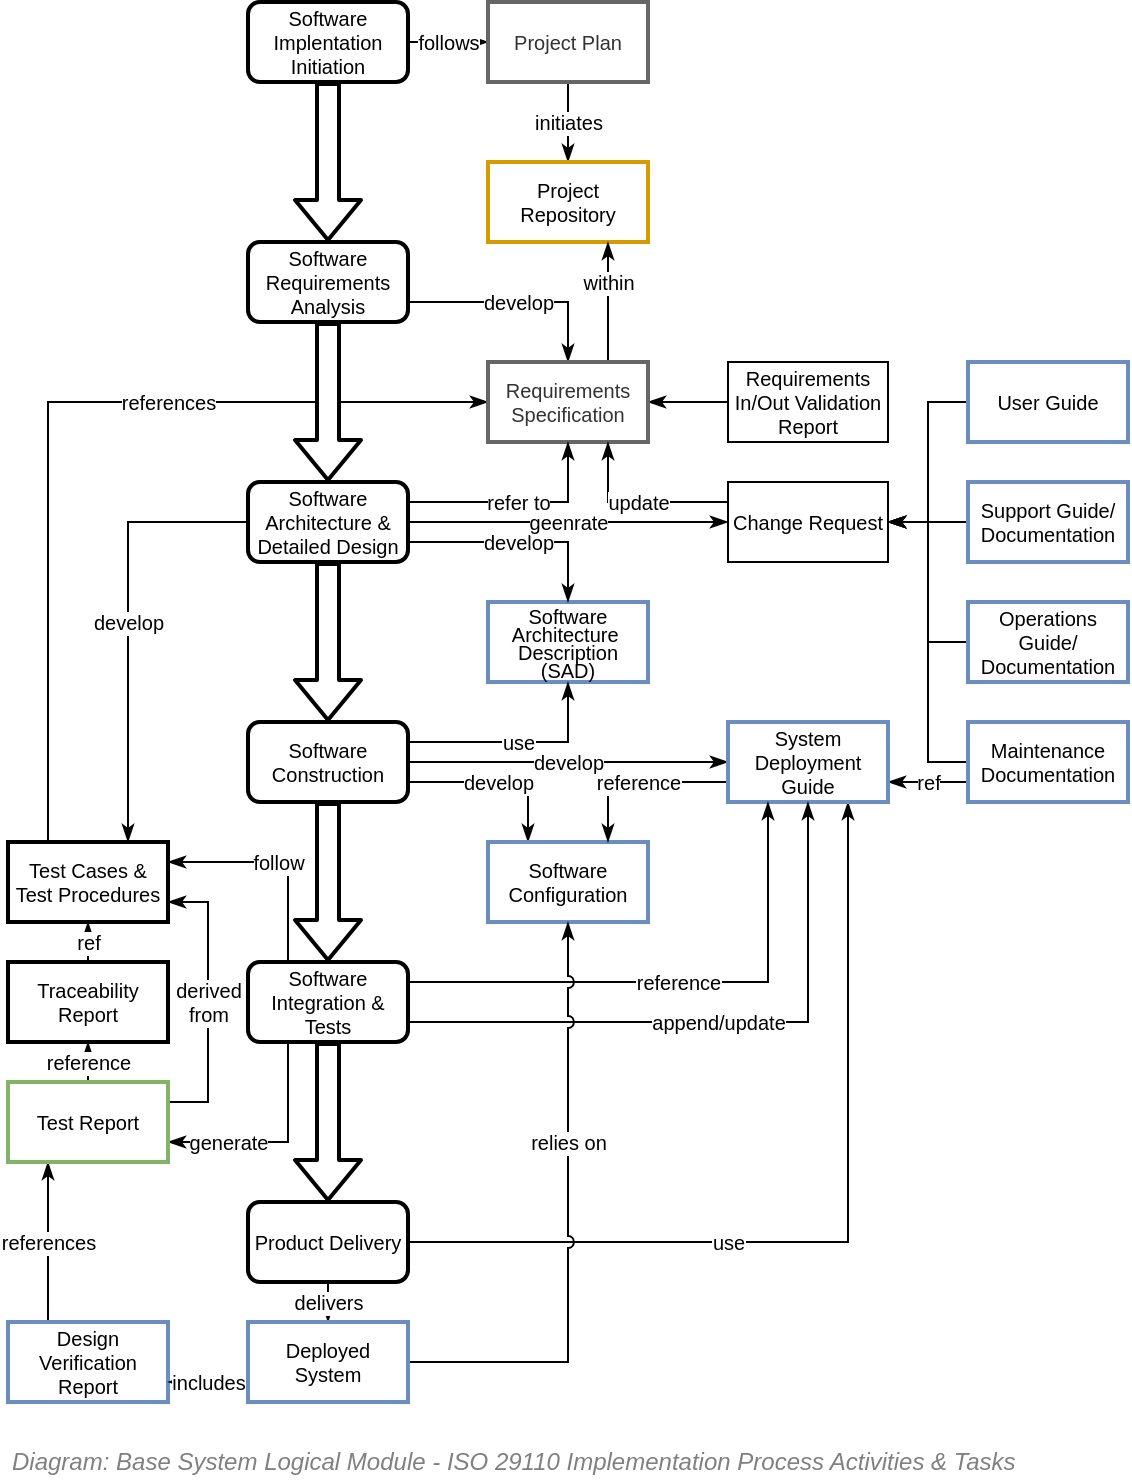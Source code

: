 <mxfile compressed="false" version="17.5.0" type="google">
  <diagram id="3rPyRiTxioCcU-Mf_-pj" name="Page-11">
    <mxGraphModel grid="1" page="1" gridSize="10" guides="1" tooltips="1" connect="1" arrows="1" fold="1" pageScale="1" pageWidth="1169" pageHeight="1654" math="0" shadow="0">
      <root>
        <mxCell id="EGHW0OWQz3DH860hegJ5-0" />
        <mxCell id="EGHW0OWQz3DH860hegJ5-1" parent="EGHW0OWQz3DH860hegJ5-0" />
        <mxCell id="hYrb0QFWA3ND62_-WqY5-12" value="references" style="edgeStyle=orthogonalEdgeStyle;rounded=0;orthogonalLoop=1;jettySize=auto;html=1;entryX=0;entryY=0.5;entryDx=0;entryDy=0;endArrow=classicThin;endFill=1;fontSize=10;exitX=0.25;exitY=0;exitDx=0;exitDy=0;" edge="1" parent="EGHW0OWQz3DH860hegJ5-1" source="hYrb0QFWA3ND62_-WqY5-27" target="hYrb0QFWA3ND62_-WqY5-25">
          <mxGeometry x="0.273" relative="1" as="geometry">
            <Array as="points">
              <mxPoint x="140" y="400" />
            </Array>
            <mxPoint as="offset" />
          </mxGeometry>
        </mxCell>
        <mxCell id="hYrb0QFWA3ND62_-WqY5-13" value="follows" style="edgeStyle=orthogonalEdgeStyle;rounded=0;jumpStyle=arc;orthogonalLoop=1;jettySize=auto;html=1;entryX=0;entryY=0.5;entryDx=0;entryDy=0;endArrow=classicThin;endFill=1;fillColor=#ffffff;fontSize=10;" edge="1" parent="EGHW0OWQz3DH860hegJ5-1" source="hYrb0QFWA3ND62_-WqY5-14" target="hYrb0QFWA3ND62_-WqY5-16">
          <mxGeometry relative="1" as="geometry" />
        </mxCell>
        <mxCell id="hYrb0QFWA3ND62_-WqY5-14" value="Software Implentation Initiation" style="rounded=1;whiteSpace=wrap;html=1;fontSize=10;strokeWidth=2;" vertex="1" parent="EGHW0OWQz3DH860hegJ5-1">
          <mxGeometry x="240" y="200" width="80" height="40" as="geometry" />
        </mxCell>
        <mxCell id="hYrb0QFWA3ND62_-WqY5-15" value="initiates" style="edgeStyle=orthogonalEdgeStyle;rounded=0;jumpStyle=arc;orthogonalLoop=1;jettySize=auto;html=1;entryX=0.5;entryY=0;entryDx=0;entryDy=0;endArrow=classicThin;endFill=1;fillColor=#ffffff;fontSize=10;exitX=0.5;exitY=1;exitDx=0;exitDy=0;" edge="1" parent="EGHW0OWQz3DH860hegJ5-1" source="hYrb0QFWA3ND62_-WqY5-16" target="hYrb0QFWA3ND62_-WqY5-17">
          <mxGeometry relative="1" as="geometry" />
        </mxCell>
        <mxCell id="hYrb0QFWA3ND62_-WqY5-16" value="Project Plan" style="rounded=0;whiteSpace=wrap;html=1;fontSize=10;strokeColor=#666666;fontColor=#333333;strokeWidth=2;fillColor=none;" vertex="1" parent="EGHW0OWQz3DH860hegJ5-1">
          <mxGeometry x="360" y="200" width="80" height="40" as="geometry" />
        </mxCell>
        <mxCell id="hYrb0QFWA3ND62_-WqY5-17" value="Project Repository" style="rounded=0;whiteSpace=wrap;html=1;fontSize=10;strokeColor=#d79b00;fillColor=none;strokeWidth=2;" vertex="1" parent="EGHW0OWQz3DH860hegJ5-1">
          <mxGeometry x="360" y="280" width="80" height="40" as="geometry" />
        </mxCell>
        <mxCell id="hYrb0QFWA3ND62_-WqY5-18" style="edgeStyle=orthogonalEdgeStyle;rounded=0;jumpStyle=arc;orthogonalLoop=1;jettySize=auto;html=1;entryX=1;entryY=0.5;entryDx=0;entryDy=0;endArrow=classicThin;endFill=1;strokeWidth=1;fillColor=#ffffff;fontSize=10;" edge="1" parent="EGHW0OWQz3DH860hegJ5-1" source="hYrb0QFWA3ND62_-WqY5-19" target="hYrb0QFWA3ND62_-WqY5-25">
          <mxGeometry relative="1" as="geometry" />
        </mxCell>
        <mxCell id="hYrb0QFWA3ND62_-WqY5-19" value="Requirements&lt;br&gt;In/Out Validation Report" style="rounded=0;whiteSpace=wrap;html=1;fontSize=10;" vertex="1" parent="EGHW0OWQz3DH860hegJ5-1">
          <mxGeometry x="480" y="380" width="80" height="40" as="geometry" />
        </mxCell>
        <mxCell id="hYrb0QFWA3ND62_-WqY5-20" value="develop" style="edgeStyle=orthogonalEdgeStyle;rounded=0;orthogonalLoop=1;jettySize=auto;html=1;entryX=0.5;entryY=0;entryDx=0;entryDy=0;endArrow=classicThin;endFill=1;fontSize=10;exitX=1;exitY=0.75;exitDx=0;exitDy=0;" edge="1" parent="EGHW0OWQz3DH860hegJ5-1" source="hYrb0QFWA3ND62_-WqY5-21" target="hYrb0QFWA3ND62_-WqY5-25">
          <mxGeometry relative="1" as="geometry" />
        </mxCell>
        <mxCell id="hYrb0QFWA3ND62_-WqY5-21" value="Software Requirements Analysis" style="rounded=1;whiteSpace=wrap;html=1;fontSize=10;strokeWidth=2;" vertex="1" parent="EGHW0OWQz3DH860hegJ5-1">
          <mxGeometry x="240" y="320" width="80" height="40" as="geometry" />
        </mxCell>
        <mxCell id="hYrb0QFWA3ND62_-WqY5-22" value="references" style="edgeStyle=orthogonalEdgeStyle;rounded=0;orthogonalLoop=1;jettySize=auto;html=1;entryX=0.25;entryY=1;entryDx=0;entryDy=0;endArrow=classicThin;endFill=1;fontSize=10;exitX=0.25;exitY=0;exitDx=0;exitDy=0;" edge="1" parent="EGHW0OWQz3DH860hegJ5-1" source="hYrb0QFWA3ND62_-WqY5-23" target="hYrb0QFWA3ND62_-WqY5-41">
          <mxGeometry relative="1" as="geometry">
            <Array as="points" />
          </mxGeometry>
        </mxCell>
        <mxCell id="hYrb0QFWA3ND62_-WqY5-23" value="Design Verification Report" style="rounded=0;whiteSpace=wrap;html=1;fontSize=10;strokeColor=#6c8ebf;fillColor=none;strokeWidth=2;" vertex="1" parent="EGHW0OWQz3DH860hegJ5-1">
          <mxGeometry x="120" y="860" width="80" height="40" as="geometry" />
        </mxCell>
        <mxCell id="hYrb0QFWA3ND62_-WqY5-24" value="within" style="edgeStyle=orthogonalEdgeStyle;rounded=0;jumpStyle=arc;orthogonalLoop=1;jettySize=auto;html=1;entryX=0.75;entryY=1;entryDx=0;entryDy=0;endArrow=classicThin;endFill=1;fillColor=#ffffff;fontSize=10;exitX=0.75;exitY=0;exitDx=0;exitDy=0;" edge="1" parent="EGHW0OWQz3DH860hegJ5-1" source="hYrb0QFWA3ND62_-WqY5-25" target="hYrb0QFWA3ND62_-WqY5-17">
          <mxGeometry x="0.333" relative="1" as="geometry">
            <mxPoint as="offset" />
          </mxGeometry>
        </mxCell>
        <mxCell id="hYrb0QFWA3ND62_-WqY5-25" value="Requirements&lt;br&gt;Specification" style="rounded=0;whiteSpace=wrap;html=1;fontSize=10;strokeColor=#666666;fontColor=#333333;fillColor=none;strokeWidth=2;" vertex="1" parent="EGHW0OWQz3DH860hegJ5-1">
          <mxGeometry x="360" y="380" width="80" height="40" as="geometry" />
        </mxCell>
        <mxCell id="hYrb0QFWA3ND62_-WqY5-26" value="Change Request" style="rounded=0;whiteSpace=wrap;html=1;fontSize=10;" vertex="1" parent="EGHW0OWQz3DH860hegJ5-1">
          <mxGeometry x="480" y="440" width="80" height="40" as="geometry" />
        </mxCell>
        <mxCell id="hYrb0QFWA3ND62_-WqY5-27" value="Test Cases &amp;amp; Test Procedures" style="rounded=0;whiteSpace=wrap;html=1;fontSize=10;fillColor=none;strokeWidth=2;" vertex="1" parent="EGHW0OWQz3DH860hegJ5-1">
          <mxGeometry x="120" y="620" width="80" height="40" as="geometry" />
        </mxCell>
        <mxCell id="hYrb0QFWA3ND62_-WqY5-28" value="&lt;p style=&quot;line-height: 90%&quot;&gt;Software Architecture&amp;nbsp;&lt;br&gt;Description (SAD)&lt;/p&gt;" style="rounded=0;whiteSpace=wrap;html=1;fontSize=10;strokeColor=#6c8ebf;fillColor=none;strokeWidth=2;" vertex="1" parent="EGHW0OWQz3DH860hegJ5-1">
          <mxGeometry x="360" y="500" width="80" height="40" as="geometry" />
        </mxCell>
        <mxCell id="hYrb0QFWA3ND62_-WqY5-29" value="develop" style="edgeStyle=orthogonalEdgeStyle;rounded=0;orthogonalLoop=1;jettySize=auto;html=1;entryX=0.5;entryY=0;entryDx=0;entryDy=0;endArrow=classicThin;endFill=1;fontSize=10;exitX=1;exitY=0.75;exitDx=0;exitDy=0;" edge="1" parent="EGHW0OWQz3DH860hegJ5-1" source="hYrb0QFWA3ND62_-WqY5-33" target="hYrb0QFWA3ND62_-WqY5-28">
          <mxGeometry relative="1" as="geometry" />
        </mxCell>
        <mxCell id="hYrb0QFWA3ND62_-WqY5-30" value="develop" style="edgeStyle=orthogonalEdgeStyle;rounded=0;orthogonalLoop=1;jettySize=auto;html=1;entryX=0.75;entryY=0;entryDx=0;entryDy=0;endArrow=classicThin;endFill=1;fontSize=10;" edge="1" parent="EGHW0OWQz3DH860hegJ5-1" source="hYrb0QFWA3ND62_-WqY5-33" target="hYrb0QFWA3ND62_-WqY5-27">
          <mxGeometry relative="1" as="geometry" />
        </mxCell>
        <mxCell id="hYrb0QFWA3ND62_-WqY5-31" value="refer to" style="edgeStyle=orthogonalEdgeStyle;rounded=0;orthogonalLoop=1;jettySize=auto;html=1;entryX=0.5;entryY=1;entryDx=0;entryDy=0;endArrow=classicThin;endFill=1;fontSize=10;exitX=1;exitY=0.25;exitDx=0;exitDy=0;" edge="1" parent="EGHW0OWQz3DH860hegJ5-1" source="hYrb0QFWA3ND62_-WqY5-33" target="hYrb0QFWA3ND62_-WqY5-25">
          <mxGeometry relative="1" as="geometry" />
        </mxCell>
        <mxCell id="hYrb0QFWA3ND62_-WqY5-32" value="geenrate" style="edgeStyle=orthogonalEdgeStyle;rounded=0;orthogonalLoop=1;jettySize=auto;html=1;entryX=0;entryY=0.5;entryDx=0;entryDy=0;endArrow=classicThin;endFill=1;fontSize=10;" edge="1" parent="EGHW0OWQz3DH860hegJ5-1" source="hYrb0QFWA3ND62_-WqY5-33" target="hYrb0QFWA3ND62_-WqY5-26">
          <mxGeometry relative="1" as="geometry" />
        </mxCell>
        <mxCell id="hYrb0QFWA3ND62_-WqY5-33" value="Software Architecture &amp;amp; Detailed Design" style="rounded=1;whiteSpace=wrap;html=1;fontSize=10;strokeWidth=2;" vertex="1" parent="EGHW0OWQz3DH860hegJ5-1">
          <mxGeometry x="240" y="440" width="80" height="40" as="geometry" />
        </mxCell>
        <mxCell id="hYrb0QFWA3ND62_-WqY5-34" value="use" style="edgeStyle=orthogonalEdgeStyle;rounded=0;orthogonalLoop=1;jettySize=auto;html=1;entryX=0.5;entryY=1;entryDx=0;entryDy=0;endArrow=classicThin;endFill=1;fontSize=10;exitX=1;exitY=0.25;exitDx=0;exitDy=0;" edge="1" parent="EGHW0OWQz3DH860hegJ5-1" source="hYrb0QFWA3ND62_-WqY5-38" target="hYrb0QFWA3ND62_-WqY5-28">
          <mxGeometry relative="1" as="geometry" />
        </mxCell>
        <mxCell id="hYrb0QFWA3ND62_-WqY5-35" value="develop" style="edgeStyle=orthogonalEdgeStyle;rounded=0;orthogonalLoop=1;jettySize=auto;html=1;entryX=0.25;entryY=0;entryDx=0;entryDy=0;endArrow=classicThin;endFill=1;fontSize=10;exitX=1;exitY=0.75;exitDx=0;exitDy=0;" edge="1" parent="EGHW0OWQz3DH860hegJ5-1" source="hYrb0QFWA3ND62_-WqY5-38" target="hYrb0QFWA3ND62_-WqY5-42">
          <mxGeometry relative="1" as="geometry" />
        </mxCell>
        <mxCell id="hYrb0QFWA3ND62_-WqY5-36" value="generate" style="edgeStyle=orthogonalEdgeStyle;rounded=0;orthogonalLoop=1;jettySize=auto;html=1;entryX=1;entryY=0.75;entryDx=0;entryDy=0;endArrow=classicThin;endFill=1;fontSize=10;exitX=0.25;exitY=1;exitDx=0;exitDy=0;" edge="1" parent="EGHW0OWQz3DH860hegJ5-1" source="hYrb0QFWA3ND62_-WqY5-61" target="hYrb0QFWA3ND62_-WqY5-41">
          <mxGeometry x="0.455" relative="1" as="geometry">
            <mxPoint as="offset" />
          </mxGeometry>
        </mxCell>
        <mxCell id="hYrb0QFWA3ND62_-WqY5-37" value="develop" style="edgeStyle=orthogonalEdgeStyle;rounded=0;orthogonalLoop=1;jettySize=auto;html=1;entryX=0;entryY=0.5;entryDx=0;entryDy=0;endArrow=classicThin;endFill=1;fontSize=10;" edge="1" parent="EGHW0OWQz3DH860hegJ5-1" source="hYrb0QFWA3ND62_-WqY5-38" target="hYrb0QFWA3ND62_-WqY5-54">
          <mxGeometry relative="1" as="geometry" />
        </mxCell>
        <mxCell id="hYrb0QFWA3ND62_-WqY5-38" value="Software Construction" style="rounded=1;whiteSpace=wrap;html=1;fontSize=10;strokeWidth=2;" vertex="1" parent="EGHW0OWQz3DH860hegJ5-1">
          <mxGeometry x="240" y="560" width="80" height="40" as="geometry" />
        </mxCell>
        <mxCell id="hYrb0QFWA3ND62_-WqY5-39" value="reference" style="edgeStyle=orthogonalEdgeStyle;rounded=0;orthogonalLoop=1;jettySize=auto;html=1;entryX=0.5;entryY=1;entryDx=0;entryDy=0;endArrow=classicThin;endFill=1;fillColor=#ffffff;fontSize=10;" edge="1" parent="EGHW0OWQz3DH860hegJ5-1" source="hYrb0QFWA3ND62_-WqY5-41" target="hYrb0QFWA3ND62_-WqY5-68">
          <mxGeometry relative="1" as="geometry" />
        </mxCell>
        <mxCell id="hYrb0QFWA3ND62_-WqY5-40" value="derived&lt;br&gt;from" style="edgeStyle=orthogonalEdgeStyle;rounded=0;orthogonalLoop=1;jettySize=auto;html=1;entryX=1;entryY=0.75;entryDx=0;entryDy=0;endArrow=classicThin;endFill=1;fillColor=#ffffff;fontSize=10;exitX=1;exitY=0.25;exitDx=0;exitDy=0;" edge="1" parent="EGHW0OWQz3DH860hegJ5-1" source="hYrb0QFWA3ND62_-WqY5-41" target="hYrb0QFWA3ND62_-WqY5-27">
          <mxGeometry relative="1" as="geometry" />
        </mxCell>
        <mxCell id="hYrb0QFWA3ND62_-WqY5-41" value="Test Report" style="rounded=0;whiteSpace=wrap;html=1;fontSize=10;strokeColor=#82b366;strokeWidth=2;fillColor=none;" vertex="1" parent="EGHW0OWQz3DH860hegJ5-1">
          <mxGeometry x="120" y="740" width="80" height="40" as="geometry" />
        </mxCell>
        <mxCell id="hYrb0QFWA3ND62_-WqY5-42" value="Software Configuration" style="rounded=0;whiteSpace=wrap;html=1;fontSize=10;strokeColor=#6c8ebf;fillColor=none;strokeWidth=2;" vertex="1" parent="EGHW0OWQz3DH860hegJ5-1">
          <mxGeometry x="360" y="620" width="80" height="40" as="geometry" />
        </mxCell>
        <mxCell id="hYrb0QFWA3ND62_-WqY5-43" value="delivers" style="rounded=0;orthogonalLoop=1;jettySize=auto;html=1;entryX=0.5;entryY=0;entryDx=0;entryDy=0;endArrow=classicThin;endFill=1;fontSize=10;exitX=0.5;exitY=1;exitDx=0;exitDy=0;" edge="1" parent="EGHW0OWQz3DH860hegJ5-1" source="hYrb0QFWA3ND62_-WqY5-45" target="hYrb0QFWA3ND62_-WqY5-71">
          <mxGeometry relative="1" as="geometry" />
        </mxCell>
        <mxCell id="hYrb0QFWA3ND62_-WqY5-44" value="use" style="edgeStyle=orthogonalEdgeStyle;rounded=0;orthogonalLoop=1;jettySize=auto;html=1;entryX=0.75;entryY=1;entryDx=0;entryDy=0;endArrow=classicThin;endFill=1;fontSize=10;" edge="1" parent="EGHW0OWQz3DH860hegJ5-1" source="hYrb0QFWA3ND62_-WqY5-45" target="hYrb0QFWA3ND62_-WqY5-54">
          <mxGeometry x="-0.273" relative="1" as="geometry">
            <mxPoint as="offset" />
          </mxGeometry>
        </mxCell>
        <mxCell id="hYrb0QFWA3ND62_-WqY5-45" value="Product Delivery" style="rounded=1;whiteSpace=wrap;html=1;fontSize=10;strokeWidth=2;" vertex="1" parent="EGHW0OWQz3DH860hegJ5-1">
          <mxGeometry x="240" y="800" width="80" height="40" as="geometry" />
        </mxCell>
        <mxCell id="hYrb0QFWA3ND62_-WqY5-46" style="edgeStyle=orthogonalEdgeStyle;rounded=0;orthogonalLoop=1;jettySize=auto;html=1;entryX=1;entryY=0.5;entryDx=0;entryDy=0;endArrow=classicThin;endFill=1;fontSize=10;" edge="1" parent="EGHW0OWQz3DH860hegJ5-1" source="hYrb0QFWA3ND62_-WqY5-48" target="hYrb0QFWA3ND62_-WqY5-26">
          <mxGeometry relative="1" as="geometry" />
        </mxCell>
        <mxCell id="hYrb0QFWA3ND62_-WqY5-47" value="ref" style="edgeStyle=orthogonalEdgeStyle;rounded=0;orthogonalLoop=1;jettySize=auto;html=1;entryX=1;entryY=0.75;entryDx=0;entryDy=0;endArrow=classicThin;endFill=1;fontSize=10;exitX=0;exitY=0.75;exitDx=0;exitDy=0;" edge="1" parent="EGHW0OWQz3DH860hegJ5-1" source="hYrb0QFWA3ND62_-WqY5-48" target="hYrb0QFWA3ND62_-WqY5-54">
          <mxGeometry relative="1" as="geometry" />
        </mxCell>
        <mxCell id="hYrb0QFWA3ND62_-WqY5-48" value="Maintenance Documentation" style="rounded=0;whiteSpace=wrap;html=1;fontSize=10;strokeColor=#6c8ebf;fillColor=none;strokeWidth=2;" vertex="1" parent="EGHW0OWQz3DH860hegJ5-1">
          <mxGeometry x="600" y="560" width="80" height="40" as="geometry" />
        </mxCell>
        <mxCell id="hYrb0QFWA3ND62_-WqY5-49" style="edgeStyle=orthogonalEdgeStyle;rounded=0;orthogonalLoop=1;jettySize=auto;html=1;entryX=1;entryY=0.5;entryDx=0;entryDy=0;endArrow=classicThin;endFill=1;fontSize=10;" edge="1" parent="EGHW0OWQz3DH860hegJ5-1" source="hYrb0QFWA3ND62_-WqY5-50" target="hYrb0QFWA3ND62_-WqY5-26">
          <mxGeometry relative="1" as="geometry" />
        </mxCell>
        <mxCell id="hYrb0QFWA3ND62_-WqY5-50" value="Support Guide/ Documentation" style="rounded=0;whiteSpace=wrap;html=1;fontSize=10;strokeColor=#6c8ebf;fillColor=none;strokeWidth=2;" vertex="1" parent="EGHW0OWQz3DH860hegJ5-1">
          <mxGeometry x="600" y="440" width="80" height="40" as="geometry" />
        </mxCell>
        <mxCell id="hYrb0QFWA3ND62_-WqY5-51" style="edgeStyle=orthogonalEdgeStyle;rounded=0;orthogonalLoop=1;jettySize=auto;html=1;entryX=1;entryY=0.5;entryDx=0;entryDy=0;endArrow=classicThin;endFill=1;fontSize=10;" edge="1" parent="EGHW0OWQz3DH860hegJ5-1" source="hYrb0QFWA3ND62_-WqY5-52" target="hYrb0QFWA3ND62_-WqY5-26">
          <mxGeometry relative="1" as="geometry" />
        </mxCell>
        <mxCell id="hYrb0QFWA3ND62_-WqY5-52" value="Operations Guide/ Documentation" style="rounded=0;whiteSpace=wrap;html=1;fontSize=10;strokeColor=#6c8ebf;fillColor=none;strokeWidth=2;" vertex="1" parent="EGHW0OWQz3DH860hegJ5-1">
          <mxGeometry x="600" y="500" width="80" height="40" as="geometry" />
        </mxCell>
        <mxCell id="hYrb0QFWA3ND62_-WqY5-53" value="reference" style="edgeStyle=orthogonalEdgeStyle;rounded=0;orthogonalLoop=1;jettySize=auto;html=1;entryX=0.75;entryY=0;entryDx=0;entryDy=0;endArrow=classicThin;endFill=1;fontSize=10;exitX=0;exitY=0.75;exitDx=0;exitDy=0;" edge="1" parent="EGHW0OWQz3DH860hegJ5-1" source="hYrb0QFWA3ND62_-WqY5-54" target="hYrb0QFWA3ND62_-WqY5-42">
          <mxGeometry relative="1" as="geometry" />
        </mxCell>
        <mxCell id="hYrb0QFWA3ND62_-WqY5-54" value="System Deployment Guide" style="rounded=0;whiteSpace=wrap;html=1;fontSize=10;strokeColor=#6c8ebf;fillColor=none;strokeWidth=2;" vertex="1" parent="EGHW0OWQz3DH860hegJ5-1">
          <mxGeometry x="480" y="560" width="80" height="40" as="geometry" />
        </mxCell>
        <mxCell id="hYrb0QFWA3ND62_-WqY5-55" value="" style="shape=flexArrow;endArrow=classic;html=1;fontSize=10;entryX=0.5;entryY=0;entryDx=0;entryDy=0;exitX=0.5;exitY=1;exitDx=0;exitDy=0;strokeWidth=2;" edge="1" parent="EGHW0OWQz3DH860hegJ5-1" source="hYrb0QFWA3ND62_-WqY5-38" target="hYrb0QFWA3ND62_-WqY5-61">
          <mxGeometry width="50" height="50" relative="1" as="geometry">
            <mxPoint x="-50" y="630" as="sourcePoint" />
            <mxPoint y="580" as="targetPoint" />
          </mxGeometry>
        </mxCell>
        <mxCell id="hYrb0QFWA3ND62_-WqY5-56" value="" style="shape=flexArrow;endArrow=classic;html=1;fontSize=10;entryX=0.5;entryY=0;entryDx=0;entryDy=0;exitX=0.5;exitY=1;exitDx=0;exitDy=0;strokeWidth=2;" edge="1" parent="EGHW0OWQz3DH860hegJ5-1" source="hYrb0QFWA3ND62_-WqY5-33" target="hYrb0QFWA3ND62_-WqY5-38">
          <mxGeometry width="50" height="50" relative="1" as="geometry">
            <mxPoint x="20" y="640" as="sourcePoint" />
            <mxPoint x="70" y="590" as="targetPoint" />
          </mxGeometry>
        </mxCell>
        <mxCell id="hYrb0QFWA3ND62_-WqY5-57" value="" style="shape=flexArrow;endArrow=classic;html=1;fontSize=10;entryX=0.5;entryY=0;entryDx=0;entryDy=0;exitX=0.5;exitY=1;exitDx=0;exitDy=0;strokeWidth=2;" edge="1" parent="EGHW0OWQz3DH860hegJ5-1" source="hYrb0QFWA3ND62_-WqY5-14" target="hYrb0QFWA3ND62_-WqY5-21">
          <mxGeometry width="50" height="50" relative="1" as="geometry">
            <mxPoint y="420" as="sourcePoint" />
            <mxPoint x="50" y="370" as="targetPoint" />
          </mxGeometry>
        </mxCell>
        <mxCell id="hYrb0QFWA3ND62_-WqY5-58" value="follow" style="edgeStyle=orthogonalEdgeStyle;rounded=0;orthogonalLoop=1;jettySize=auto;html=1;entryX=1;entryY=0.25;entryDx=0;entryDy=0;endArrow=classicThin;endFill=1;fontSize=10;exitX=0.25;exitY=0;exitDx=0;exitDy=0;" edge="1" parent="EGHW0OWQz3DH860hegJ5-1" source="hYrb0QFWA3ND62_-WqY5-61" target="hYrb0QFWA3ND62_-WqY5-27">
          <mxGeometry relative="1" as="geometry" />
        </mxCell>
        <mxCell id="hYrb0QFWA3ND62_-WqY5-59" value="reference" style="edgeStyle=orthogonalEdgeStyle;rounded=0;orthogonalLoop=1;jettySize=auto;html=1;entryX=0.25;entryY=1;entryDx=0;entryDy=0;endArrow=classicThin;endFill=1;fontSize=10;exitX=1;exitY=0.25;exitDx=0;exitDy=0;" edge="1" parent="EGHW0OWQz3DH860hegJ5-1" source="hYrb0QFWA3ND62_-WqY5-61" target="hYrb0QFWA3ND62_-WqY5-54">
          <mxGeometry relative="1" as="geometry" />
        </mxCell>
        <mxCell id="hYrb0QFWA3ND62_-WqY5-60" value="append/update" style="edgeStyle=orthogonalEdgeStyle;rounded=0;orthogonalLoop=1;jettySize=auto;html=1;entryX=0.5;entryY=1;entryDx=0;entryDy=0;endArrow=classicThin;endFill=1;fontSize=10;exitX=1;exitY=0.75;exitDx=0;exitDy=0;" edge="1" parent="EGHW0OWQz3DH860hegJ5-1" source="hYrb0QFWA3ND62_-WqY5-61" target="hYrb0QFWA3ND62_-WqY5-54">
          <mxGeometry relative="1" as="geometry" />
        </mxCell>
        <mxCell id="hYrb0QFWA3ND62_-WqY5-61" value="Software Integration &amp;amp; Tests" style="rounded=1;whiteSpace=wrap;html=1;fontSize=10;strokeWidth=2;" vertex="1" parent="EGHW0OWQz3DH860hegJ5-1">
          <mxGeometry x="240" y="680" width="80" height="40" as="geometry" />
        </mxCell>
        <mxCell id="hYrb0QFWA3ND62_-WqY5-62" value="" style="shape=flexArrow;endArrow=classic;html=1;fontSize=10;entryX=0.5;entryY=0;entryDx=0;entryDy=0;exitX=0.5;exitY=1;exitDx=0;exitDy=0;strokeWidth=2;" edge="1" parent="EGHW0OWQz3DH860hegJ5-1" source="hYrb0QFWA3ND62_-WqY5-61" target="hYrb0QFWA3ND62_-WqY5-45">
          <mxGeometry width="50" height="50" relative="1" as="geometry">
            <mxPoint x="290" y="610" as="sourcePoint" />
            <mxPoint x="290" y="690" as="targetPoint" />
          </mxGeometry>
        </mxCell>
        <mxCell id="hYrb0QFWA3ND62_-WqY5-63" value="update" style="edgeStyle=orthogonalEdgeStyle;rounded=0;orthogonalLoop=1;jettySize=auto;html=1;entryX=0.75;entryY=1;entryDx=0;entryDy=0;endArrow=classicThin;endFill=1;fontSize=10;exitX=0;exitY=0.25;exitDx=0;exitDy=0;" edge="1" parent="EGHW0OWQz3DH860hegJ5-1" source="hYrb0QFWA3ND62_-WqY5-26" target="hYrb0QFWA3ND62_-WqY5-25">
          <mxGeometry relative="1" as="geometry">
            <mxPoint x="530" y="450" as="sourcePoint" />
            <mxPoint x="450" y="310" as="targetPoint" />
          </mxGeometry>
        </mxCell>
        <mxCell id="hYrb0QFWA3ND62_-WqY5-64" style="edgeStyle=orthogonalEdgeStyle;rounded=0;orthogonalLoop=1;jettySize=auto;html=1;entryX=1;entryY=0.5;entryDx=0;entryDy=0;endArrow=classicThin;endFill=1;fontSize=10;" edge="1" parent="EGHW0OWQz3DH860hegJ5-1" source="hYrb0QFWA3ND62_-WqY5-65" target="hYrb0QFWA3ND62_-WqY5-26">
          <mxGeometry relative="1" as="geometry" />
        </mxCell>
        <mxCell id="hYrb0QFWA3ND62_-WqY5-65" value="User Guide" style="rounded=0;whiteSpace=wrap;html=1;fontSize=10;strokeColor=#6c8ebf;fillColor=none;strokeWidth=2;" vertex="1" parent="EGHW0OWQz3DH860hegJ5-1">
          <mxGeometry x="600" y="380" width="80" height="40" as="geometry" />
        </mxCell>
        <mxCell id="hYrb0QFWA3ND62_-WqY5-66" value="" style="shape=flexArrow;endArrow=classic;html=1;fontSize=10;entryX=0.5;entryY=0;entryDx=0;entryDy=0;exitX=0.5;exitY=1;exitDx=0;exitDy=0;fillColor=#ffffff;strokeWidth=2;" edge="1" parent="EGHW0OWQz3DH860hegJ5-1" source="hYrb0QFWA3ND62_-WqY5-21" target="hYrb0QFWA3ND62_-WqY5-33">
          <mxGeometry width="50" height="50" relative="1" as="geometry">
            <mxPoint x="20" y="440" as="sourcePoint" />
            <mxPoint x="70" y="390" as="targetPoint" />
          </mxGeometry>
        </mxCell>
        <mxCell id="hYrb0QFWA3ND62_-WqY5-67" value="ref" style="edgeStyle=orthogonalEdgeStyle;rounded=0;orthogonalLoop=1;jettySize=auto;html=1;entryX=0.5;entryY=1;entryDx=0;entryDy=0;endArrow=classicThin;endFill=1;fillColor=#ffffff;fontSize=10;" edge="1" parent="EGHW0OWQz3DH860hegJ5-1" source="hYrb0QFWA3ND62_-WqY5-68" target="hYrb0QFWA3ND62_-WqY5-27">
          <mxGeometry relative="1" as="geometry" />
        </mxCell>
        <mxCell id="hYrb0QFWA3ND62_-WqY5-68" value="Traceability Report" style="rounded=0;whiteSpace=wrap;html=1;fontSize=10;strokeWidth=2;" vertex="1" parent="EGHW0OWQz3DH860hegJ5-1">
          <mxGeometry x="120" y="680" width="80" height="40" as="geometry" />
        </mxCell>
        <mxCell id="hYrb0QFWA3ND62_-WqY5-69" value="relies on" style="edgeStyle=orthogonalEdgeStyle;rounded=0;orthogonalLoop=1;jettySize=auto;html=1;entryX=0.5;entryY=1;entryDx=0;entryDy=0;endArrow=classicThin;endFill=1;fontSize=10;exitX=1;exitY=0.5;exitDx=0;exitDy=0;jumpStyle=arc;" edge="1" parent="EGHW0OWQz3DH860hegJ5-1" source="hYrb0QFWA3ND62_-WqY5-71" target="hYrb0QFWA3ND62_-WqY5-42">
          <mxGeometry x="0.267" relative="1" as="geometry">
            <mxPoint as="offset" />
          </mxGeometry>
        </mxCell>
        <mxCell id="hYrb0QFWA3ND62_-WqY5-70" value="includes" style="edgeStyle=orthogonalEdgeStyle;rounded=0;jumpStyle=arc;orthogonalLoop=1;jettySize=auto;html=1;entryX=1;entryY=0.75;entryDx=0;entryDy=0;endArrow=classicThin;endFill=1;strokeWidth=1;fillColor=#ffffff;fontSize=10;exitX=0;exitY=0.75;exitDx=0;exitDy=0;" edge="1" parent="EGHW0OWQz3DH860hegJ5-1" source="hYrb0QFWA3ND62_-WqY5-71" target="hYrb0QFWA3ND62_-WqY5-23">
          <mxGeometry relative="1" as="geometry" />
        </mxCell>
        <mxCell id="hYrb0QFWA3ND62_-WqY5-71" value="Deployed System" style="rounded=0;whiteSpace=wrap;html=1;fontSize=10;strokeColor=#6c8ebf;fillColor=none;strokeWidth=2;" vertex="1" parent="EGHW0OWQz3DH860hegJ5-1">
          <mxGeometry x="240" y="860" width="80" height="40" as="geometry" />
        </mxCell>
        <mxCell id="hYrb0QFWA3ND62_-WqY5-72" value="&lt;font style=&quot;font-size: 12px ; font-weight: normal&quot;&gt;&lt;i&gt;Diagram: Base&amp;nbsp;&lt;/i&gt;&lt;span style=&quot;font-style: italic&quot;&gt;System&lt;/span&gt;&lt;span style=&quot;font-style: italic&quot;&gt;&amp;nbsp;&lt;/span&gt;&lt;i&gt;Logical Module - ISO 29110 Implementation Process Activities &amp;amp; Tasks&lt;/i&gt;&lt;/font&gt;" style="text;strokeColor=none;fillColor=none;html=1;fontSize=12;fontStyle=1;verticalAlign=middle;align=left;shadow=0;glass=0;comic=0;opacity=30;fontColor=#808080;" vertex="1" parent="EGHW0OWQz3DH860hegJ5-1">
          <mxGeometry x="120" y="920" width="510" height="20" as="geometry" />
        </mxCell>
      </root>
    </mxGraphModel>
  </diagram>
</mxfile>
